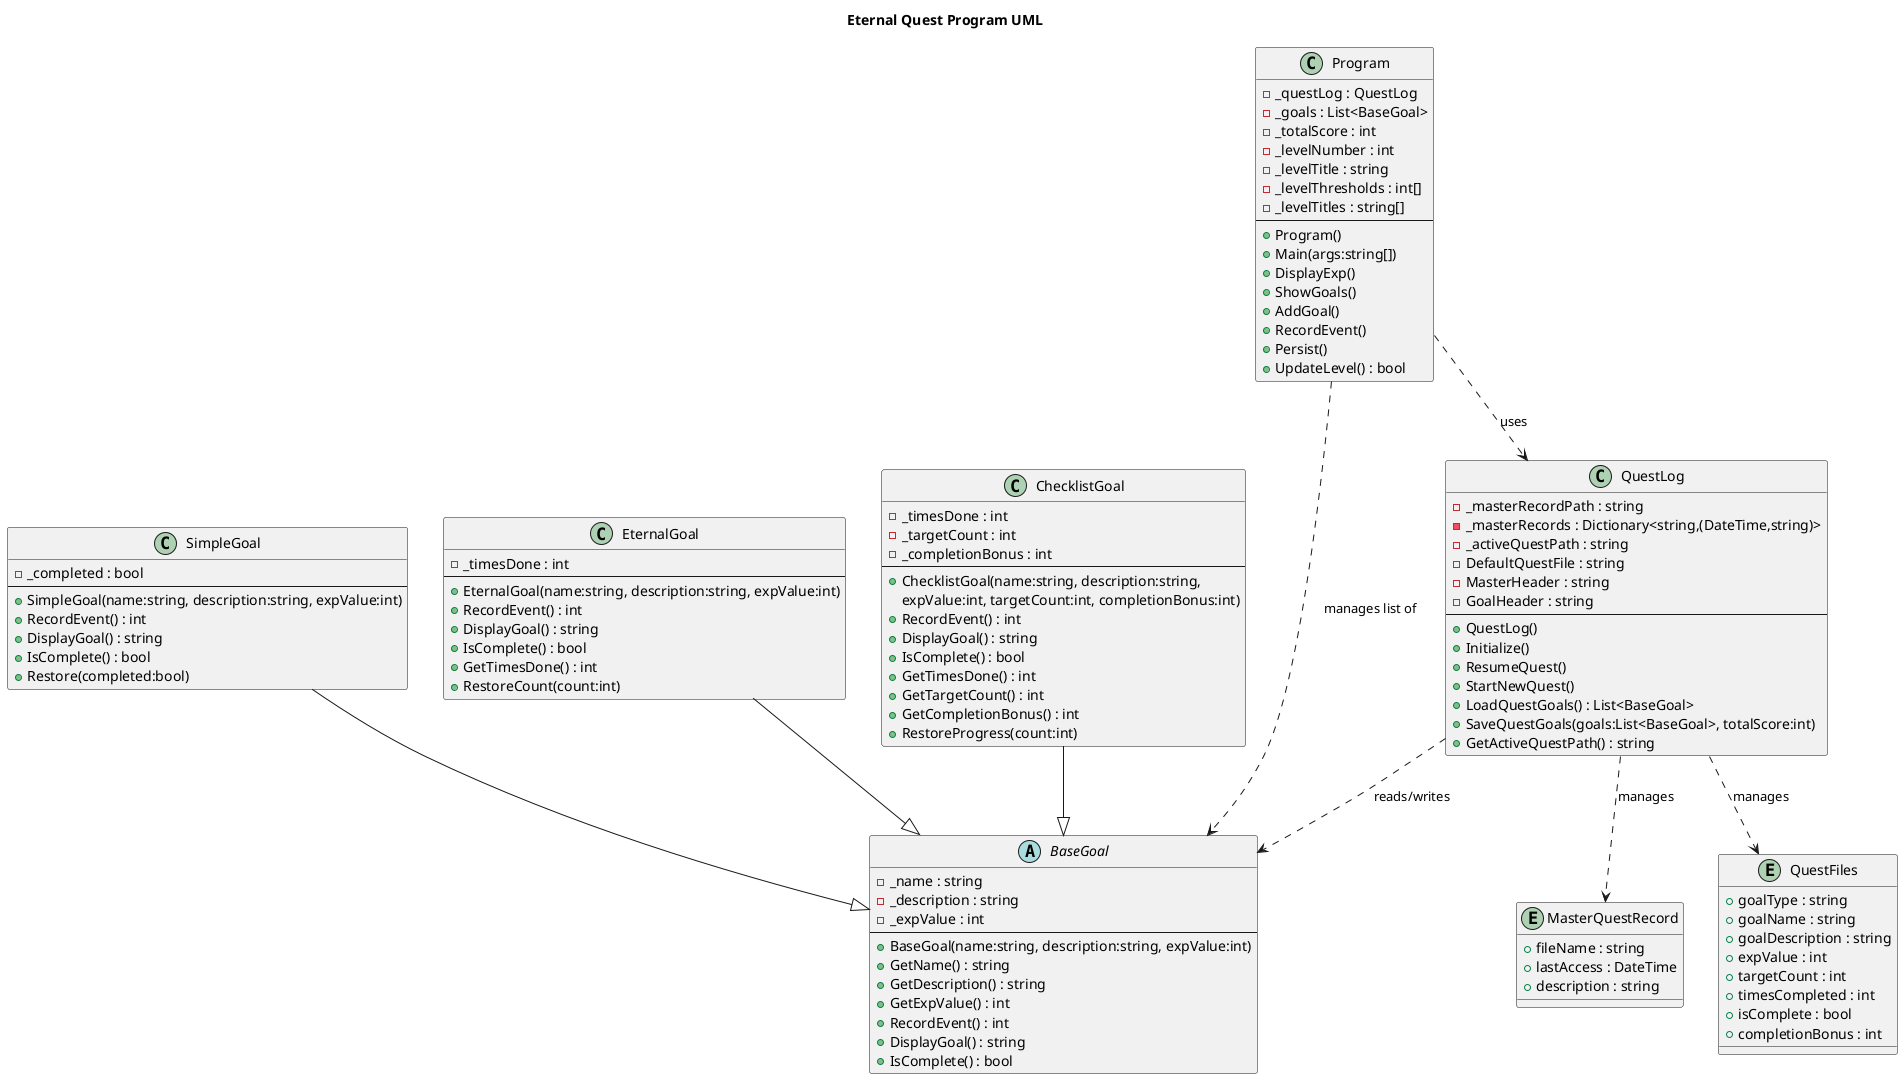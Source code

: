 @startuml
title Eternal Quest Program UML

'--------------------------------------------------
' Abstract base for all goal types
'--------------------------------------------------
abstract class BaseGoal {
  - _name : string
  - _description : string
  - _expValue : int
  --
  + BaseGoal(name:string, description:string, expValue:int)
  + GetName() : string
  + GetDescription() : string
  + GetExpValue() : int
  + RecordEvent() : int
  + DisplayGoal() : string
  + IsComplete() : bool
}

'--------------------------------------------------
' Simple, one‐time goal
'--------------------------------------------------
class SimpleGoal {
  - _completed : bool
  --
  + SimpleGoal(name:string, description:string, expValue:int)
  + RecordEvent() : int
  + DisplayGoal() : string
  + IsComplete() : bool
  + Restore(completed:bool)
}
SimpleGoal --|> BaseGoal

'--------------------------------------------------
' Infinite (repeatable) goal
'--------------------------------------------------
class EternalGoal {
  - _timesDone : int
  --
  + EternalGoal(name:string, description:string, expValue:int)
  + RecordEvent() : int
  + DisplayGoal() : string
  + IsComplete() : bool
  + GetTimesDone() : int
  + RestoreCount(count:int)
}
EternalGoal --|> BaseGoal

'--------------------------------------------------
' Checklist goal (requires multiple completions + bonus)
'--------------------------------------------------
class ChecklistGoal {
  - _timesDone : int
  - _targetCount : int
  - _completionBonus : int
  --
  + ChecklistGoal(name:string, description:string,
                  expValue:int, targetCount:int, completionBonus:int)
  + RecordEvent() : int
  + DisplayGoal() : string
  + IsComplete() : bool
  + GetTimesDone() : int
  + GetTargetCount() : int
  + GetCompletionBonus() : int
  + RestoreProgress(count:int)
}
ChecklistGoal --|> BaseGoal

'--------------------------------------------------
' Entity for the master quest record CSV
'--------------------------------------------------
entity MasterQuestRecord {
  + fileName : string
  + lastAccess : DateTime
  + description : string
}

'--------------------------------------------------
' Entity for individual quest CSV
'--------------------------------------------------
entity QuestFiles {
  + goalType : string
  + goalName : string
  + goalDescription : string
  + expValue : int
  + targetCount : int
  + timesCompleted : int
  + isComplete : bool
  + completionBonus : int
}

'--------------------------------------------------
' QuestLog: manages CSV persistence & quest selection
'--------------------------------------------------
class QuestLog {
  - _masterRecordPath : string
  - _masterRecords : Dictionary<string,(DateTime,string)>
  - _activeQuestPath : string
  - DefaultQuestFile : string
  - MasterHeader : string
  - GoalHeader : string
  --
  + QuestLog()
  + Initialize()
  + ResumeQuest()
  + StartNewQuest()
  + LoadQuestGoals() : List<BaseGoal>
  + SaveQuestGoals(goals:List<BaseGoal>, totalScore:int)
  + GetActiveQuestPath() : string
}
QuestLog ..> MasterQuestRecord : manages
QuestLog ..> QuestFiles        : manages
QuestLog ..> BaseGoal          : reads/writes

'--------------------------------------------------
' Program: drives menu, level/exp system, and holds goals
'--------------------------------------------------
class Program {
  - _questLog : QuestLog
  - _goals : List<BaseGoal>
  - _totalScore : int
  - _levelNumber : int
  - _levelTitle : string
  - _levelThresholds : int[]
  - _levelTitles : string[]
  --
  + Program()
  + Main(args:string[])
  + DisplayExp()
  + ShowGoals()
  + AddGoal()
  + RecordEvent()
  + Persist()
  + UpdateLevel() : bool
}
Program ..> QuestLog  : uses
Program ..> BaseGoal  : manages list of

@enduml